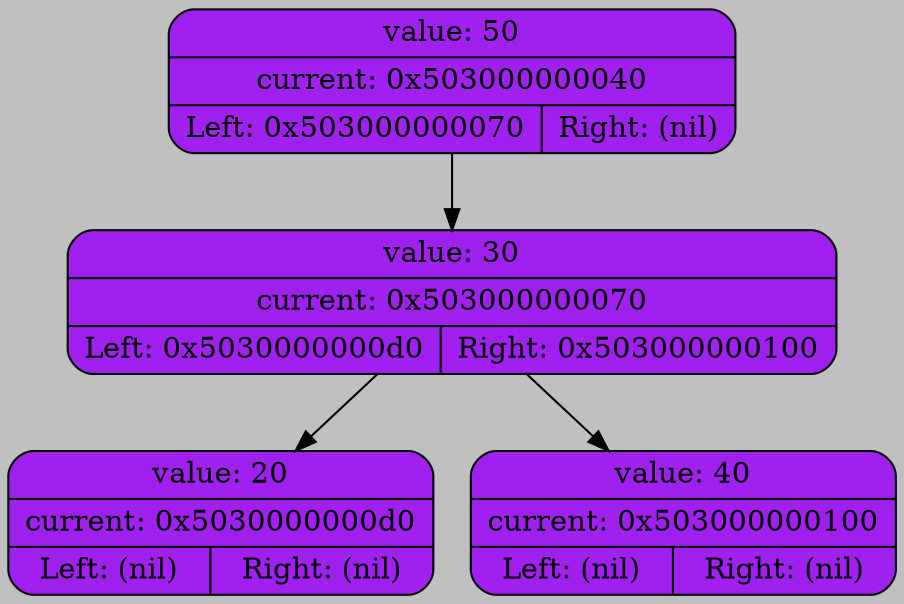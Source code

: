 digraph BinaryTree {
    bgcolor="#C0C0C0";

    node [shape=record];
    "0x503000000040" [shape=Mrecord, style=filled; fillcolor="purple"; label="{value: 50 | current: 0x503000000040 | { Left: 0x503000000070 | Right: (nil) } }"];
    "0x503000000040" -> "0x503000000070";
    "0x503000000070" [shape=Mrecord, style=filled; fillcolor="purple"; label="{value: 30 | current: 0x503000000070 | { Left: 0x5030000000d0 | Right: 0x503000000100 } }"];
    "0x503000000070" -> "0x5030000000d0";
    "0x5030000000d0" [shape=Mrecord, style=filled; fillcolor="purple"; label="{value: 20 | current: 0x5030000000d0 | { Left: (nil) | Right: (nil) } }"];
    "0x503000000070" -> "0x503000000100";
    "0x503000000100" [shape=Mrecord, style=filled; fillcolor="purple"; label="{value: 40 | current: 0x503000000100 | { Left: (nil) | Right: (nil) } }"];
}
